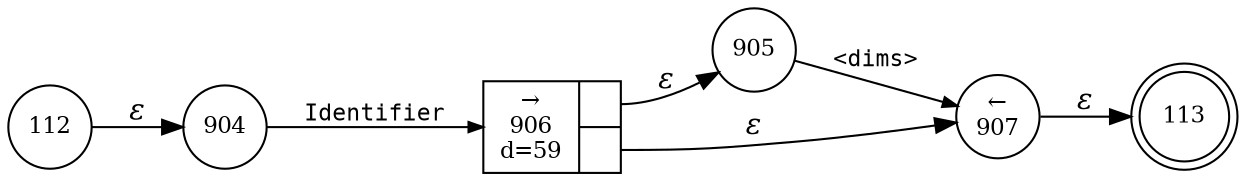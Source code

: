 digraph ATN {
rankdir=LR;
s113[fontsize=11, label="113", shape=doublecircle, fixedsize=true, width=.6];
s112[fontsize=11,label="112", shape=circle, fixedsize=true, width=.55, peripheries=1];
s904[fontsize=11,label="904", shape=circle, fixedsize=true, width=.55, peripheries=1];
s905[fontsize=11,label="905", shape=circle, fixedsize=true, width=.55, peripheries=1];
s906[fontsize=11,label="{&rarr;\n906\nd=59|{<p0>|<p1>}}", shape=record, fixedsize=false, peripheries=1];
s907[fontsize=11,label="&larr;\n907", shape=circle, fixedsize=true, width=.55, peripheries=1];
s112 -> s904 [fontname="Times-Italic", label="&epsilon;"];
s904 -> s906 [fontsize=11, fontname="Courier", arrowsize=.7, label = "Identifier", arrowhead = normal];
s906:p0 -> s905 [fontname="Times-Italic", label="&epsilon;"];
s906:p1 -> s907 [fontname="Times-Italic", label="&epsilon;"];
s905 -> s907 [fontsize=11, fontname="Courier", arrowsize=.7, label = "<dims>", arrowhead = normal];
s907 -> s113 [fontname="Times-Italic", label="&epsilon;"];
}